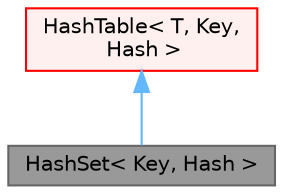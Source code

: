 digraph "HashSet&lt; Key, Hash &gt;"
{
 // LATEX_PDF_SIZE
  bgcolor="transparent";
  edge [fontname=Helvetica,fontsize=10,labelfontname=Helvetica,labelfontsize=10];
  node [fontname=Helvetica,fontsize=10,shape=box,height=0.2,width=0.4];
  Node1 [id="Node000001",label="HashSet\< Key, Hash \>",height=0.2,width=0.4,color="gray40", fillcolor="grey60", style="filled", fontcolor="black",tooltip="A HashTable with keys but without contents that is similar to std::unordered_set."];
  Node2 -> Node1 [id="edge1_Node000001_Node000002",dir="back",color="steelblue1",style="solid",tooltip=" "];
  Node2 [id="Node000002",label="HashTable\< T, Key,\l Hash \>",height=0.2,width=0.4,color="red", fillcolor="#FFF0F0", style="filled",URL="$classFoam_1_1HashTable.html",tooltip="A HashTable similar to std::unordered_map."];
}
